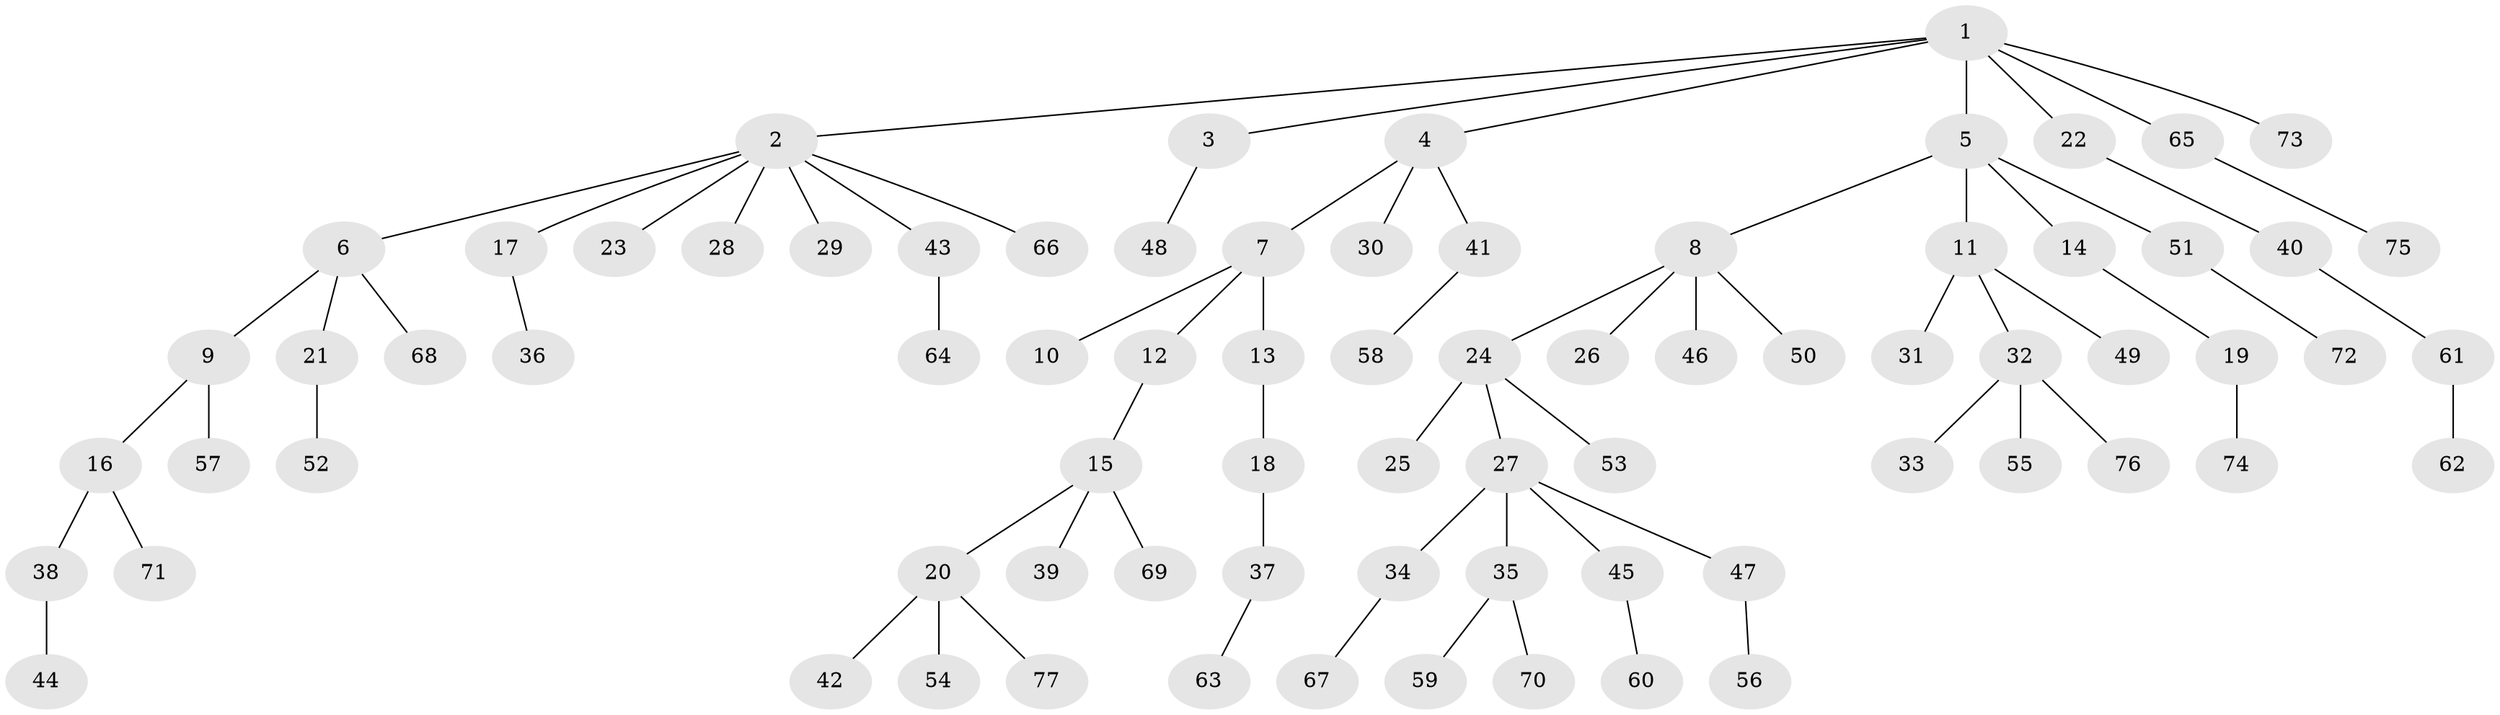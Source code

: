 // coarse degree distribution, {7: 0.018518518518518517, 8: 0.037037037037037035, 2: 0.14814814814814814, 6: 0.037037037037037035, 4: 0.037037037037037035, 1: 0.6666666666666666, 3: 0.037037037037037035, 5: 0.018518518518518517}
// Generated by graph-tools (version 1.1) at 2025/42/03/06/25 10:42:05]
// undirected, 77 vertices, 76 edges
graph export_dot {
graph [start="1"]
  node [color=gray90,style=filled];
  1;
  2;
  3;
  4;
  5;
  6;
  7;
  8;
  9;
  10;
  11;
  12;
  13;
  14;
  15;
  16;
  17;
  18;
  19;
  20;
  21;
  22;
  23;
  24;
  25;
  26;
  27;
  28;
  29;
  30;
  31;
  32;
  33;
  34;
  35;
  36;
  37;
  38;
  39;
  40;
  41;
  42;
  43;
  44;
  45;
  46;
  47;
  48;
  49;
  50;
  51;
  52;
  53;
  54;
  55;
  56;
  57;
  58;
  59;
  60;
  61;
  62;
  63;
  64;
  65;
  66;
  67;
  68;
  69;
  70;
  71;
  72;
  73;
  74;
  75;
  76;
  77;
  1 -- 2;
  1 -- 3;
  1 -- 4;
  1 -- 5;
  1 -- 22;
  1 -- 65;
  1 -- 73;
  2 -- 6;
  2 -- 17;
  2 -- 23;
  2 -- 28;
  2 -- 29;
  2 -- 43;
  2 -- 66;
  3 -- 48;
  4 -- 7;
  4 -- 30;
  4 -- 41;
  5 -- 8;
  5 -- 11;
  5 -- 14;
  5 -- 51;
  6 -- 9;
  6 -- 21;
  6 -- 68;
  7 -- 10;
  7 -- 12;
  7 -- 13;
  8 -- 24;
  8 -- 26;
  8 -- 46;
  8 -- 50;
  9 -- 16;
  9 -- 57;
  11 -- 31;
  11 -- 32;
  11 -- 49;
  12 -- 15;
  13 -- 18;
  14 -- 19;
  15 -- 20;
  15 -- 39;
  15 -- 69;
  16 -- 38;
  16 -- 71;
  17 -- 36;
  18 -- 37;
  19 -- 74;
  20 -- 42;
  20 -- 54;
  20 -- 77;
  21 -- 52;
  22 -- 40;
  24 -- 25;
  24 -- 27;
  24 -- 53;
  27 -- 34;
  27 -- 35;
  27 -- 45;
  27 -- 47;
  32 -- 33;
  32 -- 55;
  32 -- 76;
  34 -- 67;
  35 -- 59;
  35 -- 70;
  37 -- 63;
  38 -- 44;
  40 -- 61;
  41 -- 58;
  43 -- 64;
  45 -- 60;
  47 -- 56;
  51 -- 72;
  61 -- 62;
  65 -- 75;
}
